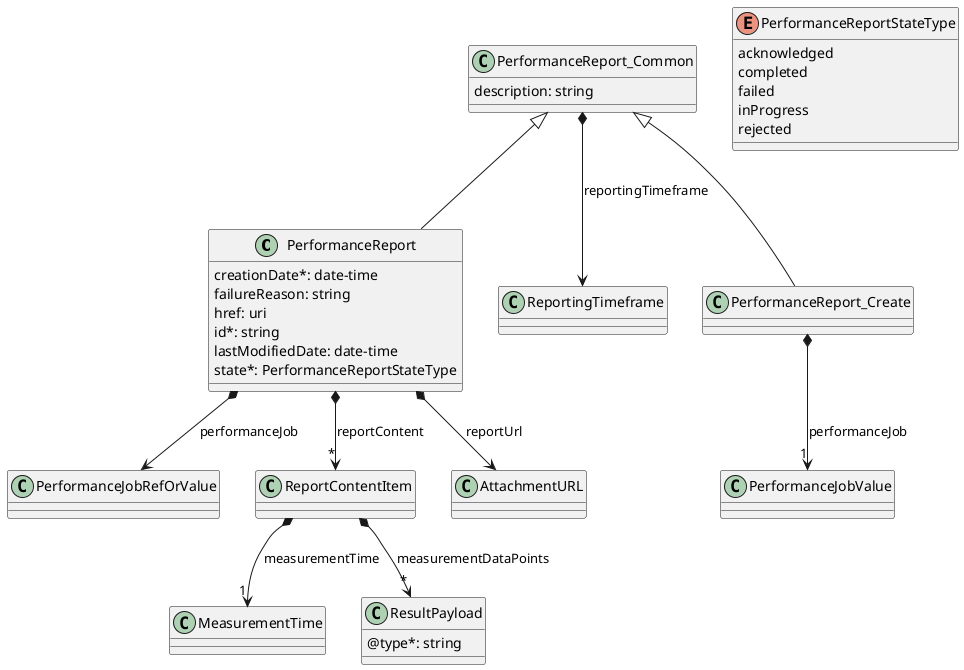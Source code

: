 @startuml performanceReportModel

class PerformanceReport {

    creationDate*: date-time
    failureReason: string
    href: uri
    id*: string
    lastModifiedDate: date-time
    state*: PerformanceReportStateType
}
PerformanceReport_Common <|-- PerformanceReport

PerformanceReport *--> PerformanceJobRefOrValue : performanceJob
PerformanceReport *-->"*" ReportContentItem : reportContent
PerformanceReport *--> AttachmentURL : reportUrl

class PerformanceReport_Common {

    description: string
}

PerformanceReport_Common *--> ReportingTimeframe : reportingTimeframe


class PerformanceReport_Create {

}
PerformanceReport_Common <|-- PerformanceReport_Create

PerformanceReport_Create *-->"1" PerformanceJobValue : performanceJob

enum PerformanceReportStateType {

    acknowledged
    completed
    failed
    inProgress
    rejected
}

class ReportContentItem {

}

ReportContentItem *-->"1" MeasurementTime : measurementTime
ReportContentItem *-->"*" ResultPayload : measurementDataPoints

class ResultPayload {

    @type*: string
}


@enduml